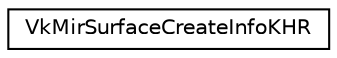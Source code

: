 digraph "Graphical Class Hierarchy"
{
 // LATEX_PDF_SIZE
  edge [fontname="Helvetica",fontsize="10",labelfontname="Helvetica",labelfontsize="10"];
  node [fontname="Helvetica",fontsize="10",shape=record];
  rankdir="LR";
  Node0 [label="VkMirSurfaceCreateInfoKHR",height=0.2,width=0.4,color="black", fillcolor="white", style="filled",URL="$df/df2/structVkMirSurfaceCreateInfoKHR.html",tooltip=" "];
}
